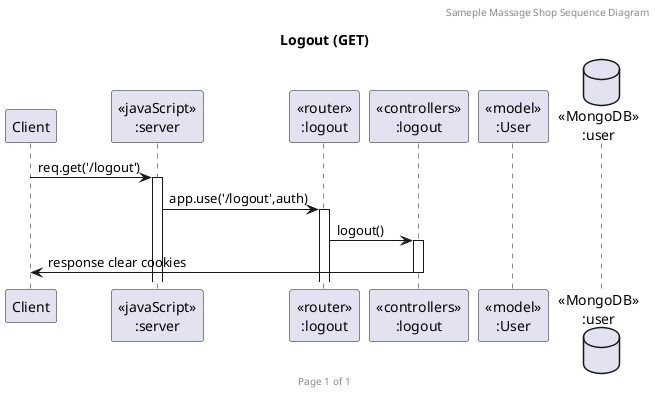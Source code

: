 @startuml Logout (GET)

header Sameple Massage Shop Sequence Diagram
footer Page %page% of %lastpage%
title "Logout (GET)"

participant "Client" as client
participant "<<javaScript>>\n:server" as server
participant "<<router>>\n:logout" as routerLogout
participant "<<controllers>>\n:logout" as controllersLogout
participant "<<model>>\n:User" as modelUser
database "<<MongoDB>>\n:user" as UserDatabase

client->server ++:req.get('/logout')
server->routerLogout ++:app.use('/logout',auth)
routerLogout -> controllersLogout ++:logout()
controllersLogout->client --:response clear cookies

@enduml